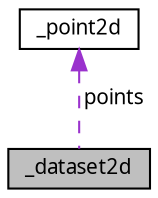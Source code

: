 digraph "_dataset2d"
{
  edge [fontname="FreeSans.ttf",fontsize="10",labelfontname="FreeSans.ttf",labelfontsize="10"];
  node [fontname="FreeSans.ttf",fontsize="10",shape=record];
  Node1 [label="_dataset2d",height=0.2,width=0.4,color="black", fillcolor="grey75", style="filled", fontcolor="black"];
  Node2 -> Node1 [dir="back",color="darkorchid3",fontsize="10",style="dashed",label=" points" ,fontname="FreeSans.ttf"];
  Node2 [label="_point2d",height=0.2,width=0.4,color="black", fillcolor="white", style="filled",URL="$struct__point2d.html"];
}

